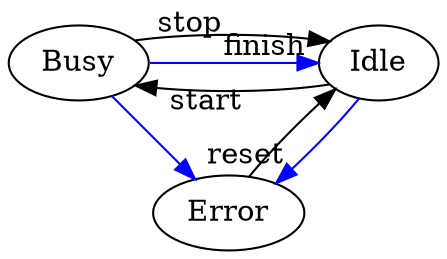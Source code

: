 digraph supersimple {
  layout="neato"
  Ready [pos="2,1!", label="Idle"];
  Busy [pos="0,1!", label="Busy"];
  Error [pos="1,0!", label="Error"];
  Ready -> Busy [label="start"];
  Busy -> Ready [label="stop"];
  Busy -> Ready [label="finish", color=blue];
  Busy -> Error [color=blue];
  Error -> Ready [label="reset"];
  Ready -> Error [color=blue];
}
